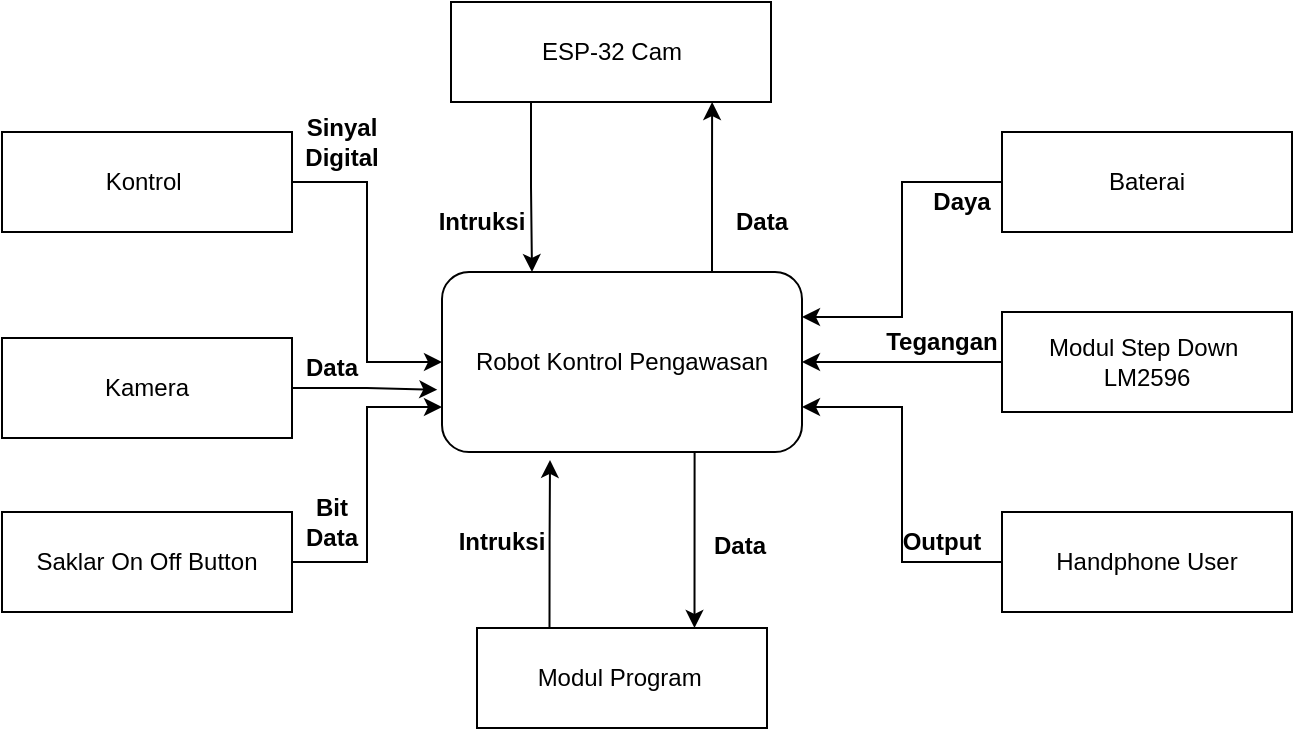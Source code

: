 <mxfile version="21.7.5" type="device" pages="2">
  <diagram name="Contex Diagram" id="j-m7U_B0lovFMBxRdxPI">
    <mxGraphModel dx="1658" dy="617" grid="1" gridSize="10" guides="1" tooltips="1" connect="1" arrows="1" fold="1" page="1" pageScale="1" pageWidth="850" pageHeight="1100" math="0" shadow="0">
      <root>
        <mxCell id="0" />
        <mxCell id="1" parent="0" />
        <mxCell id="IA0nTW5X0tGfLPT79I0Z-28" style="edgeStyle=orthogonalEdgeStyle;rounded=0;orthogonalLoop=1;jettySize=auto;html=1;exitX=0.75;exitY=1;exitDx=0;exitDy=0;entryX=0.75;entryY=0;entryDx=0;entryDy=0;" parent="1" source="IA0nTW5X0tGfLPT79I0Z-1" target="IA0nTW5X0tGfLPT79I0Z-4" edge="1">
          <mxGeometry relative="1" as="geometry">
            <Array as="points">
              <mxPoint x="486" y="390" />
            </Array>
          </mxGeometry>
        </mxCell>
        <mxCell id="IA0nTW5X0tGfLPT79I0Z-32" style="edgeStyle=orthogonalEdgeStyle;rounded=0;orthogonalLoop=1;jettySize=auto;html=1;exitX=0.75;exitY=0;exitDx=0;exitDy=0;entryX=0.816;entryY=1;entryDx=0;entryDy=0;entryPerimeter=0;" parent="1" source="IA0nTW5X0tGfLPT79I0Z-1" target="IA0nTW5X0tGfLPT79I0Z-5" edge="1">
          <mxGeometry relative="1" as="geometry" />
        </mxCell>
        <mxCell id="IA0nTW5X0tGfLPT79I0Z-1" value="Robot Kontrol Pengawasan" style="rounded=1;whiteSpace=wrap;html=1;" parent="1" vertex="1">
          <mxGeometry x="360" y="300" width="180" height="90" as="geometry" />
        </mxCell>
        <mxCell id="IA0nTW5X0tGfLPT79I0Z-17" style="edgeStyle=orthogonalEdgeStyle;rounded=0;orthogonalLoop=1;jettySize=auto;html=1;exitX=0.25;exitY=0;exitDx=0;exitDy=0;entryX=0.3;entryY=1.044;entryDx=0;entryDy=0;entryPerimeter=0;" parent="1" source="IA0nTW5X0tGfLPT79I0Z-4" target="IA0nTW5X0tGfLPT79I0Z-1" edge="1">
          <mxGeometry relative="1" as="geometry" />
        </mxCell>
        <mxCell id="IA0nTW5X0tGfLPT79I0Z-4" value="Modul Program&amp;nbsp;" style="rounded=0;whiteSpace=wrap;html=1;" parent="1" vertex="1">
          <mxGeometry x="377.5" y="478" width="145" height="50" as="geometry" />
        </mxCell>
        <mxCell id="IA0nTW5X0tGfLPT79I0Z-31" style="edgeStyle=orthogonalEdgeStyle;rounded=0;orthogonalLoop=1;jettySize=auto;html=1;exitX=0.25;exitY=1;exitDx=0;exitDy=0;entryX=0.25;entryY=0;entryDx=0;entryDy=0;" parent="1" source="IA0nTW5X0tGfLPT79I0Z-5" target="IA0nTW5X0tGfLPT79I0Z-1" edge="1">
          <mxGeometry relative="1" as="geometry" />
        </mxCell>
        <mxCell id="IA0nTW5X0tGfLPT79I0Z-5" value="ESP-32 Cam" style="rounded=0;whiteSpace=wrap;html=1;" parent="1" vertex="1">
          <mxGeometry x="364.5" y="165" width="160" height="50" as="geometry" />
        </mxCell>
        <mxCell id="IA0nTW5X0tGfLPT79I0Z-15" style="edgeStyle=orthogonalEdgeStyle;rounded=0;orthogonalLoop=1;jettySize=auto;html=1;entryX=0;entryY=0.75;entryDx=0;entryDy=0;" parent="1" source="IA0nTW5X0tGfLPT79I0Z-7" target="IA0nTW5X0tGfLPT79I0Z-1" edge="1">
          <mxGeometry relative="1" as="geometry" />
        </mxCell>
        <mxCell id="IA0nTW5X0tGfLPT79I0Z-7" value="Saklar On Off Button" style="rounded=0;whiteSpace=wrap;html=1;" parent="1" vertex="1">
          <mxGeometry x="140" y="420" width="145" height="50" as="geometry" />
        </mxCell>
        <mxCell id="IA0nTW5X0tGfLPT79I0Z-16" style="edgeStyle=orthogonalEdgeStyle;rounded=0;orthogonalLoop=1;jettySize=auto;html=1;entryX=0;entryY=0.5;entryDx=0;entryDy=0;" parent="1" source="IA0nTW5X0tGfLPT79I0Z-8" target="IA0nTW5X0tGfLPT79I0Z-1" edge="1">
          <mxGeometry relative="1" as="geometry" />
        </mxCell>
        <mxCell id="IA0nTW5X0tGfLPT79I0Z-8" value="Kontrol&amp;nbsp;" style="rounded=0;whiteSpace=wrap;html=1;" parent="1" vertex="1">
          <mxGeometry x="140" y="230" width="145" height="50" as="geometry" />
        </mxCell>
        <mxCell id="IA0nTW5X0tGfLPT79I0Z-14" style="edgeStyle=orthogonalEdgeStyle;rounded=0;orthogonalLoop=1;jettySize=auto;html=1;entryX=1;entryY=0.25;entryDx=0;entryDy=0;" parent="1" source="IA0nTW5X0tGfLPT79I0Z-9" target="IA0nTW5X0tGfLPT79I0Z-1" edge="1">
          <mxGeometry relative="1" as="geometry" />
        </mxCell>
        <mxCell id="IA0nTW5X0tGfLPT79I0Z-9" value="Baterai" style="rounded=0;whiteSpace=wrap;html=1;" parent="1" vertex="1">
          <mxGeometry x="640" y="230" width="145" height="50" as="geometry" />
        </mxCell>
        <mxCell id="IA0nTW5X0tGfLPT79I0Z-13" style="edgeStyle=orthogonalEdgeStyle;rounded=0;orthogonalLoop=1;jettySize=auto;html=1;entryX=1;entryY=0.5;entryDx=0;entryDy=0;" parent="1" source="IA0nTW5X0tGfLPT79I0Z-10" target="IA0nTW5X0tGfLPT79I0Z-1" edge="1">
          <mxGeometry relative="1" as="geometry">
            <Array as="points">
              <mxPoint x="600" y="345" />
              <mxPoint x="600" y="345" />
            </Array>
          </mxGeometry>
        </mxCell>
        <mxCell id="IA0nTW5X0tGfLPT79I0Z-10" value="Modul Step Down&amp;nbsp;&lt;br&gt;LM2596" style="rounded=0;whiteSpace=wrap;html=1;" parent="1" vertex="1">
          <mxGeometry x="640" y="320" width="145" height="50" as="geometry" />
        </mxCell>
        <mxCell id="IA0nTW5X0tGfLPT79I0Z-12" style="edgeStyle=orthogonalEdgeStyle;rounded=0;orthogonalLoop=1;jettySize=auto;html=1;entryX=1;entryY=0.75;entryDx=0;entryDy=0;" parent="1" source="IA0nTW5X0tGfLPT79I0Z-11" target="IA0nTW5X0tGfLPT79I0Z-1" edge="1">
          <mxGeometry relative="1" as="geometry" />
        </mxCell>
        <mxCell id="IA0nTW5X0tGfLPT79I0Z-11" value="Handphone User" style="rounded=0;whiteSpace=wrap;html=1;" parent="1" vertex="1">
          <mxGeometry x="640" y="420" width="145" height="50" as="geometry" />
        </mxCell>
        <mxCell id="IA0nTW5X0tGfLPT79I0Z-19" value="Data" style="text;html=1;strokeColor=none;fillColor=none;align=center;verticalAlign=middle;whiteSpace=wrap;rounded=0;fontStyle=1" parent="1" vertex="1">
          <mxGeometry x="479" y="422" width="60" height="30" as="geometry" />
        </mxCell>
        <mxCell id="IA0nTW5X0tGfLPT79I0Z-20" value="Intruksi" style="text;html=1;strokeColor=none;fillColor=none;align=center;verticalAlign=middle;whiteSpace=wrap;rounded=0;fontStyle=1" parent="1" vertex="1">
          <mxGeometry x="360" y="420" width="60" height="30" as="geometry" />
        </mxCell>
        <mxCell id="IA0nTW5X0tGfLPT79I0Z-21" value="Output" style="text;html=1;strokeColor=none;fillColor=none;align=center;verticalAlign=middle;whiteSpace=wrap;rounded=0;fontStyle=1" parent="1" vertex="1">
          <mxGeometry x="580" y="420" width="60" height="30" as="geometry" />
        </mxCell>
        <mxCell id="IA0nTW5X0tGfLPT79I0Z-22" value="Daya" style="text;html=1;strokeColor=none;fillColor=none;align=center;verticalAlign=middle;whiteSpace=wrap;rounded=0;fontStyle=1" parent="1" vertex="1">
          <mxGeometry x="590" y="250" width="60" height="30" as="geometry" />
        </mxCell>
        <mxCell id="IA0nTW5X0tGfLPT79I0Z-33" value="Intruksi" style="text;html=1;strokeColor=none;fillColor=none;align=center;verticalAlign=middle;whiteSpace=wrap;rounded=0;fontStyle=1" parent="1" vertex="1">
          <mxGeometry x="350" y="260" width="60" height="30" as="geometry" />
        </mxCell>
        <mxCell id="IA0nTW5X0tGfLPT79I0Z-34" value="Data" style="text;html=1;strokeColor=none;fillColor=none;align=center;verticalAlign=middle;whiteSpace=wrap;rounded=0;fontStyle=1" parent="1" vertex="1">
          <mxGeometry x="490" y="260" width="60" height="30" as="geometry" />
        </mxCell>
        <mxCell id="IA0nTW5X0tGfLPT79I0Z-36" style="edgeStyle=orthogonalEdgeStyle;rounded=0;orthogonalLoop=1;jettySize=auto;html=1;entryX=-0.013;entryY=0.654;entryDx=0;entryDy=0;entryPerimeter=0;" parent="1" source="IA0nTW5X0tGfLPT79I0Z-35" target="IA0nTW5X0tGfLPT79I0Z-1" edge="1">
          <mxGeometry relative="1" as="geometry" />
        </mxCell>
        <mxCell id="IA0nTW5X0tGfLPT79I0Z-35" value="Kamera" style="rounded=0;whiteSpace=wrap;html=1;" parent="1" vertex="1">
          <mxGeometry x="140" y="333" width="145" height="50" as="geometry" />
        </mxCell>
        <mxCell id="IA0nTW5X0tGfLPT79I0Z-37" value="Tegangan" style="text;html=1;strokeColor=none;fillColor=none;align=center;verticalAlign=middle;whiteSpace=wrap;rounded=0;fontStyle=1" parent="1" vertex="1">
          <mxGeometry x="580" y="320" width="60" height="30" as="geometry" />
        </mxCell>
        <mxCell id="IA0nTW5X0tGfLPT79I0Z-38" value="Bit&lt;br&gt;Data" style="text;html=1;strokeColor=none;fillColor=none;align=center;verticalAlign=middle;whiteSpace=wrap;rounded=0;fontStyle=1" parent="1" vertex="1">
          <mxGeometry x="280" y="410" width="50" height="30" as="geometry" />
        </mxCell>
        <mxCell id="IA0nTW5X0tGfLPT79I0Z-39" value="Data" style="text;html=1;strokeColor=none;fillColor=none;align=center;verticalAlign=middle;whiteSpace=wrap;rounded=0;fontStyle=1" parent="1" vertex="1">
          <mxGeometry x="280" y="333" width="50" height="30" as="geometry" />
        </mxCell>
        <mxCell id="IA0nTW5X0tGfLPT79I0Z-40" value="Sinyal Digital" style="text;html=1;strokeColor=none;fillColor=none;align=center;verticalAlign=middle;whiteSpace=wrap;rounded=0;fontStyle=1" parent="1" vertex="1">
          <mxGeometry x="290" y="220" width="40" height="30" as="geometry" />
        </mxCell>
      </root>
    </mxGraphModel>
  </diagram>
  <diagram id="AwPUduXyaKb2P1uszrud" name="Data Flow Diagram">
    <mxGraphModel dx="1382" dy="514" grid="1" gridSize="10" guides="1" tooltips="1" connect="1" arrows="1" fold="1" page="1" pageScale="1" pageWidth="850" pageHeight="1100" math="0" shadow="0">
      <root>
        <mxCell id="0" />
        <mxCell id="1" parent="0" />
        <mxCell id="rK4MUgwDrfm263CIdrwi-7" style="edgeStyle=orthogonalEdgeStyle;rounded=0;orthogonalLoop=1;jettySize=auto;html=1;entryX=0.497;entryY=-0.033;entryDx=0;entryDy=0;entryPerimeter=0;" edge="1" parent="1" source="rK4MUgwDrfm263CIdrwi-1" target="rK4MUgwDrfm263CIdrwi-6">
          <mxGeometry relative="1" as="geometry" />
        </mxCell>
        <mxCell id="rK4MUgwDrfm263CIdrwi-1" value="Switch on off button" style="rounded=0;whiteSpace=wrap;html=1;" vertex="1" parent="1">
          <mxGeometry x="90" y="80" width="120" height="60" as="geometry" />
        </mxCell>
        <mxCell id="rK4MUgwDrfm263CIdrwi-16" style="edgeStyle=orthogonalEdgeStyle;rounded=0;orthogonalLoop=1;jettySize=auto;html=1;entryX=0.25;entryY=0;entryDx=0;entryDy=0;" edge="1" parent="1" source="rK4MUgwDrfm263CIdrwi-6" target="rK4MUgwDrfm263CIdrwi-8">
          <mxGeometry relative="1" as="geometry" />
        </mxCell>
        <mxCell id="rK4MUgwDrfm263CIdrwi-6" value="Menghidupkan Sistem" style="rounded=1;whiteSpace=wrap;html=1;" vertex="1" parent="1">
          <mxGeometry x="90" y="180" width="120" height="60" as="geometry" />
        </mxCell>
        <mxCell id="rK4MUgwDrfm263CIdrwi-29" style="edgeStyle=orthogonalEdgeStyle;rounded=0;orthogonalLoop=1;jettySize=auto;html=1;entryX=0.5;entryY=1;entryDx=0;entryDy=0;" edge="1" parent="1" source="rK4MUgwDrfm263CIdrwi-8" target="rK4MUgwDrfm263CIdrwi-23">
          <mxGeometry relative="1" as="geometry" />
        </mxCell>
        <mxCell id="rK4MUgwDrfm263CIdrwi-30" style="edgeStyle=orthogonalEdgeStyle;rounded=0;orthogonalLoop=1;jettySize=auto;html=1;exitX=1;exitY=0.75;exitDx=0;exitDy=0;entryX=0.5;entryY=1;entryDx=0;entryDy=0;" edge="1" parent="1" source="rK4MUgwDrfm263CIdrwi-8" target="rK4MUgwDrfm263CIdrwi-24">
          <mxGeometry relative="1" as="geometry" />
        </mxCell>
        <mxCell id="rK4MUgwDrfm263CIdrwi-45" style="edgeStyle=orthogonalEdgeStyle;rounded=0;orthogonalLoop=1;jettySize=auto;html=1;exitX=1;exitY=0.25;exitDx=0;exitDy=0;entryX=0;entryY=0.5;entryDx=0;entryDy=0;" edge="1" parent="1" source="rK4MUgwDrfm263CIdrwi-8" target="rK4MUgwDrfm263CIdrwi-39">
          <mxGeometry relative="1" as="geometry">
            <Array as="points">
              <mxPoint x="470" y="318" />
              <mxPoint x="470" y="440" />
            </Array>
          </mxGeometry>
        </mxCell>
        <mxCell id="rK4MUgwDrfm263CIdrwi-8" value="Mikrokontroller ESP-32 Cam" style="rounded=0;whiteSpace=wrap;html=1;" vertex="1" parent="1">
          <mxGeometry x="195" y="300" width="190" height="70" as="geometry" />
        </mxCell>
        <mxCell id="rK4MUgwDrfm263CIdrwi-11" style="edgeStyle=orthogonalEdgeStyle;rounded=0;orthogonalLoop=1;jettySize=auto;html=1;entryX=0.5;entryY=0;entryDx=0;entryDy=0;" edge="1" parent="1" source="rK4MUgwDrfm263CIdrwi-9" target="rK4MUgwDrfm263CIdrwi-10">
          <mxGeometry relative="1" as="geometry" />
        </mxCell>
        <mxCell id="rK4MUgwDrfm263CIdrwi-9" value="Koneksi Wifi" style="rounded=0;whiteSpace=wrap;html=1;" vertex="1" parent="1">
          <mxGeometry x="230" y="80" width="120" height="60" as="geometry" />
        </mxCell>
        <mxCell id="rK4MUgwDrfm263CIdrwi-17" style="edgeStyle=orthogonalEdgeStyle;rounded=0;orthogonalLoop=1;jettySize=auto;html=1;entryX=0.5;entryY=0;entryDx=0;entryDy=0;" edge="1" parent="1" source="rK4MUgwDrfm263CIdrwi-10" target="rK4MUgwDrfm263CIdrwi-8">
          <mxGeometry relative="1" as="geometry" />
        </mxCell>
        <mxCell id="rK4MUgwDrfm263CIdrwi-10" value="Menghubungkan Sistem" style="rounded=1;whiteSpace=wrap;html=1;" vertex="1" parent="1">
          <mxGeometry x="230" y="180" width="120" height="60" as="geometry" />
        </mxCell>
        <mxCell id="rK4MUgwDrfm263CIdrwi-14" value="" style="edgeStyle=orthogonalEdgeStyle;rounded=0;orthogonalLoop=1;jettySize=auto;html=1;" edge="1" parent="1" source="rK4MUgwDrfm263CIdrwi-12" target="rK4MUgwDrfm263CIdrwi-13">
          <mxGeometry relative="1" as="geometry" />
        </mxCell>
        <mxCell id="rK4MUgwDrfm263CIdrwi-12" value="LED" style="rounded=0;whiteSpace=wrap;html=1;" vertex="1" parent="1">
          <mxGeometry x="370" y="80" width="120" height="60" as="geometry" />
        </mxCell>
        <mxCell id="rK4MUgwDrfm263CIdrwi-18" style="edgeStyle=orthogonalEdgeStyle;rounded=0;orthogonalLoop=1;jettySize=auto;html=1;entryX=0.75;entryY=0;entryDx=0;entryDy=0;" edge="1" parent="1" source="rK4MUgwDrfm263CIdrwi-13" target="rK4MUgwDrfm263CIdrwi-8">
          <mxGeometry relative="1" as="geometry" />
        </mxCell>
        <mxCell id="rK4MUgwDrfm263CIdrwi-13" value="Indikator" style="rounded=1;whiteSpace=wrap;html=1;" vertex="1" parent="1">
          <mxGeometry x="370" y="180" width="120" height="60" as="geometry" />
        </mxCell>
        <mxCell id="rK4MUgwDrfm263CIdrwi-23" value="Pant-Tilt Servo" style="rounded=0;whiteSpace=wrap;html=1;" vertex="1" parent="1">
          <mxGeometry x="510" y="80" width="120" height="60" as="geometry" />
        </mxCell>
        <mxCell id="rK4MUgwDrfm263CIdrwi-24" value="4WD Gearbox&amp;nbsp;" style="rounded=0;whiteSpace=wrap;html=1;" vertex="1" parent="1">
          <mxGeometry x="650" y="80" width="120" height="60" as="geometry" />
        </mxCell>
        <mxCell id="rK4MUgwDrfm263CIdrwi-31" value="Instruksi" style="text;html=1;strokeColor=none;fillColor=none;align=center;verticalAlign=middle;whiteSpace=wrap;rounded=0;fontStyle=1" vertex="1" parent="1">
          <mxGeometry x="90" y="145" width="60" height="30" as="geometry" />
        </mxCell>
        <mxCell id="rK4MUgwDrfm263CIdrwi-32" value="Sinyal Digital" style="text;html=1;strokeColor=none;fillColor=none;align=center;verticalAlign=middle;whiteSpace=wrap;rounded=0;fontStyle=1" vertex="1" parent="1">
          <mxGeometry x="210" y="150" width="80" height="20" as="geometry" />
        </mxCell>
        <mxCell id="rK4MUgwDrfm263CIdrwi-34" value="Instruksi" style="text;html=1;strokeColor=none;fillColor=none;align=center;verticalAlign=middle;whiteSpace=wrap;rounded=0;fontStyle=1" vertex="1" parent="1">
          <mxGeometry x="160" y="245" width="60" height="30" as="geometry" />
        </mxCell>
        <mxCell id="rK4MUgwDrfm263CIdrwi-35" value="Sinyal &lt;br&gt;Digital" style="text;html=1;strokeColor=none;fillColor=none;align=center;verticalAlign=middle;whiteSpace=wrap;rounded=0;fontStyle=1" vertex="1" parent="1">
          <mxGeometry x="270" y="250" width="80" height="20" as="geometry" />
        </mxCell>
        <mxCell id="rK4MUgwDrfm263CIdrwi-36" value="Instruksi" style="text;html=1;strokeColor=none;fillColor=none;align=center;verticalAlign=middle;whiteSpace=wrap;rounded=0;fontStyle=1" vertex="1" parent="1">
          <mxGeometry x="511" y="310" width="60" height="30" as="geometry" />
        </mxCell>
        <mxCell id="rK4MUgwDrfm263CIdrwi-37" value="Instruksi" style="text;html=1;strokeColor=none;fillColor=none;align=center;verticalAlign=middle;whiteSpace=wrap;rounded=0;fontStyle=1" vertex="1" parent="1">
          <mxGeometry x="654" y="328" width="60" height="30" as="geometry" />
        </mxCell>
        <mxCell id="rK4MUgwDrfm263CIdrwi-50" style="edgeStyle=orthogonalEdgeStyle;rounded=0;orthogonalLoop=1;jettySize=auto;html=1;entryX=1;entryY=0.5;entryDx=0;entryDy=0;" edge="1" parent="1" source="rK4MUgwDrfm263CIdrwi-39" target="rK4MUgwDrfm263CIdrwi-52">
          <mxGeometry relative="1" as="geometry">
            <mxPoint x="270" y="440.0" as="targetPoint" />
            <Array as="points">
              <mxPoint x="710" y="490" />
            </Array>
          </mxGeometry>
        </mxCell>
        <mxCell id="rK4MUgwDrfm263CIdrwi-39" value="WebSocket" style="rounded=0;whiteSpace=wrap;html=1;" vertex="1" parent="1">
          <mxGeometry x="650" y="410" width="120" height="60" as="geometry" />
        </mxCell>
        <mxCell id="rK4MUgwDrfm263CIdrwi-46" value="Data Digital" style="text;html=1;strokeColor=none;fillColor=none;align=center;verticalAlign=middle;whiteSpace=wrap;rounded=0;fontStyle=1" vertex="1" parent="1">
          <mxGeometry x="520" y="420" width="80" height="20" as="geometry" />
        </mxCell>
        <mxCell id="rK4MUgwDrfm263CIdrwi-48" value="Sinyal Digital" style="text;html=1;strokeColor=none;fillColor=none;align=center;verticalAlign=middle;whiteSpace=wrap;rounded=0;fontStyle=1" vertex="1" parent="1">
          <mxGeometry x="230" y="470" width="80" height="20" as="geometry" />
        </mxCell>
        <mxCell id="rK4MUgwDrfm263CIdrwi-54" style="edgeStyle=orthogonalEdgeStyle;rounded=0;orthogonalLoop=1;jettySize=auto;html=1;entryX=0.5;entryY=1;entryDx=0;entryDy=0;" edge="1" parent="1" source="rK4MUgwDrfm263CIdrwi-52" target="rK4MUgwDrfm263CIdrwi-53">
          <mxGeometry relative="1" as="geometry" />
        </mxCell>
        <mxCell id="rK4MUgwDrfm263CIdrwi-52" value="Koneksi Wifi" style="rounded=0;whiteSpace=wrap;html=1;" vertex="1" parent="1">
          <mxGeometry x="28" y="460" width="120" height="60" as="geometry" />
        </mxCell>
        <mxCell id="rK4MUgwDrfm263CIdrwi-56" style="edgeStyle=orthogonalEdgeStyle;rounded=0;orthogonalLoop=1;jettySize=auto;html=1;exitX=0.5;exitY=0;exitDx=0;exitDy=0;entryX=0.5;entryY=1;entryDx=0;entryDy=0;" edge="1" parent="1" source="rK4MUgwDrfm263CIdrwi-53" target="rK4MUgwDrfm263CIdrwi-55">
          <mxGeometry relative="1" as="geometry" />
        </mxCell>
        <mxCell id="rK4MUgwDrfm263CIdrwi-53" value="Smartphone Pengguna" style="rounded=0;whiteSpace=wrap;html=1;" vertex="1" parent="1">
          <mxGeometry x="20" y="390" width="136" height="30" as="geometry" />
        </mxCell>
        <mxCell id="rK4MUgwDrfm263CIdrwi-57" style="edgeStyle=orthogonalEdgeStyle;rounded=0;orthogonalLoop=1;jettySize=auto;html=1;" edge="1" parent="1" source="rK4MUgwDrfm263CIdrwi-55" target="rK4MUgwDrfm263CIdrwi-8">
          <mxGeometry relative="1" as="geometry" />
        </mxCell>
        <mxCell id="rK4MUgwDrfm263CIdrwi-55" value="Video Stream, Kontrol" style="rounded=0;whiteSpace=wrap;html=1;" vertex="1" parent="1">
          <mxGeometry x="20" y="320" width="137.5" height="30" as="geometry" />
        </mxCell>
        <mxCell id="rK4MUgwDrfm263CIdrwi-58" value="Data&lt;br&gt;&amp;nbsp;Digital" style="text;html=1;strokeColor=none;fillColor=none;align=center;verticalAlign=middle;whiteSpace=wrap;rounded=0;fontStyle=1" vertex="1" parent="1">
          <mxGeometry x="76" y="358" width="80" height="20" as="geometry" />
        </mxCell>
      </root>
    </mxGraphModel>
  </diagram>
</mxfile>
